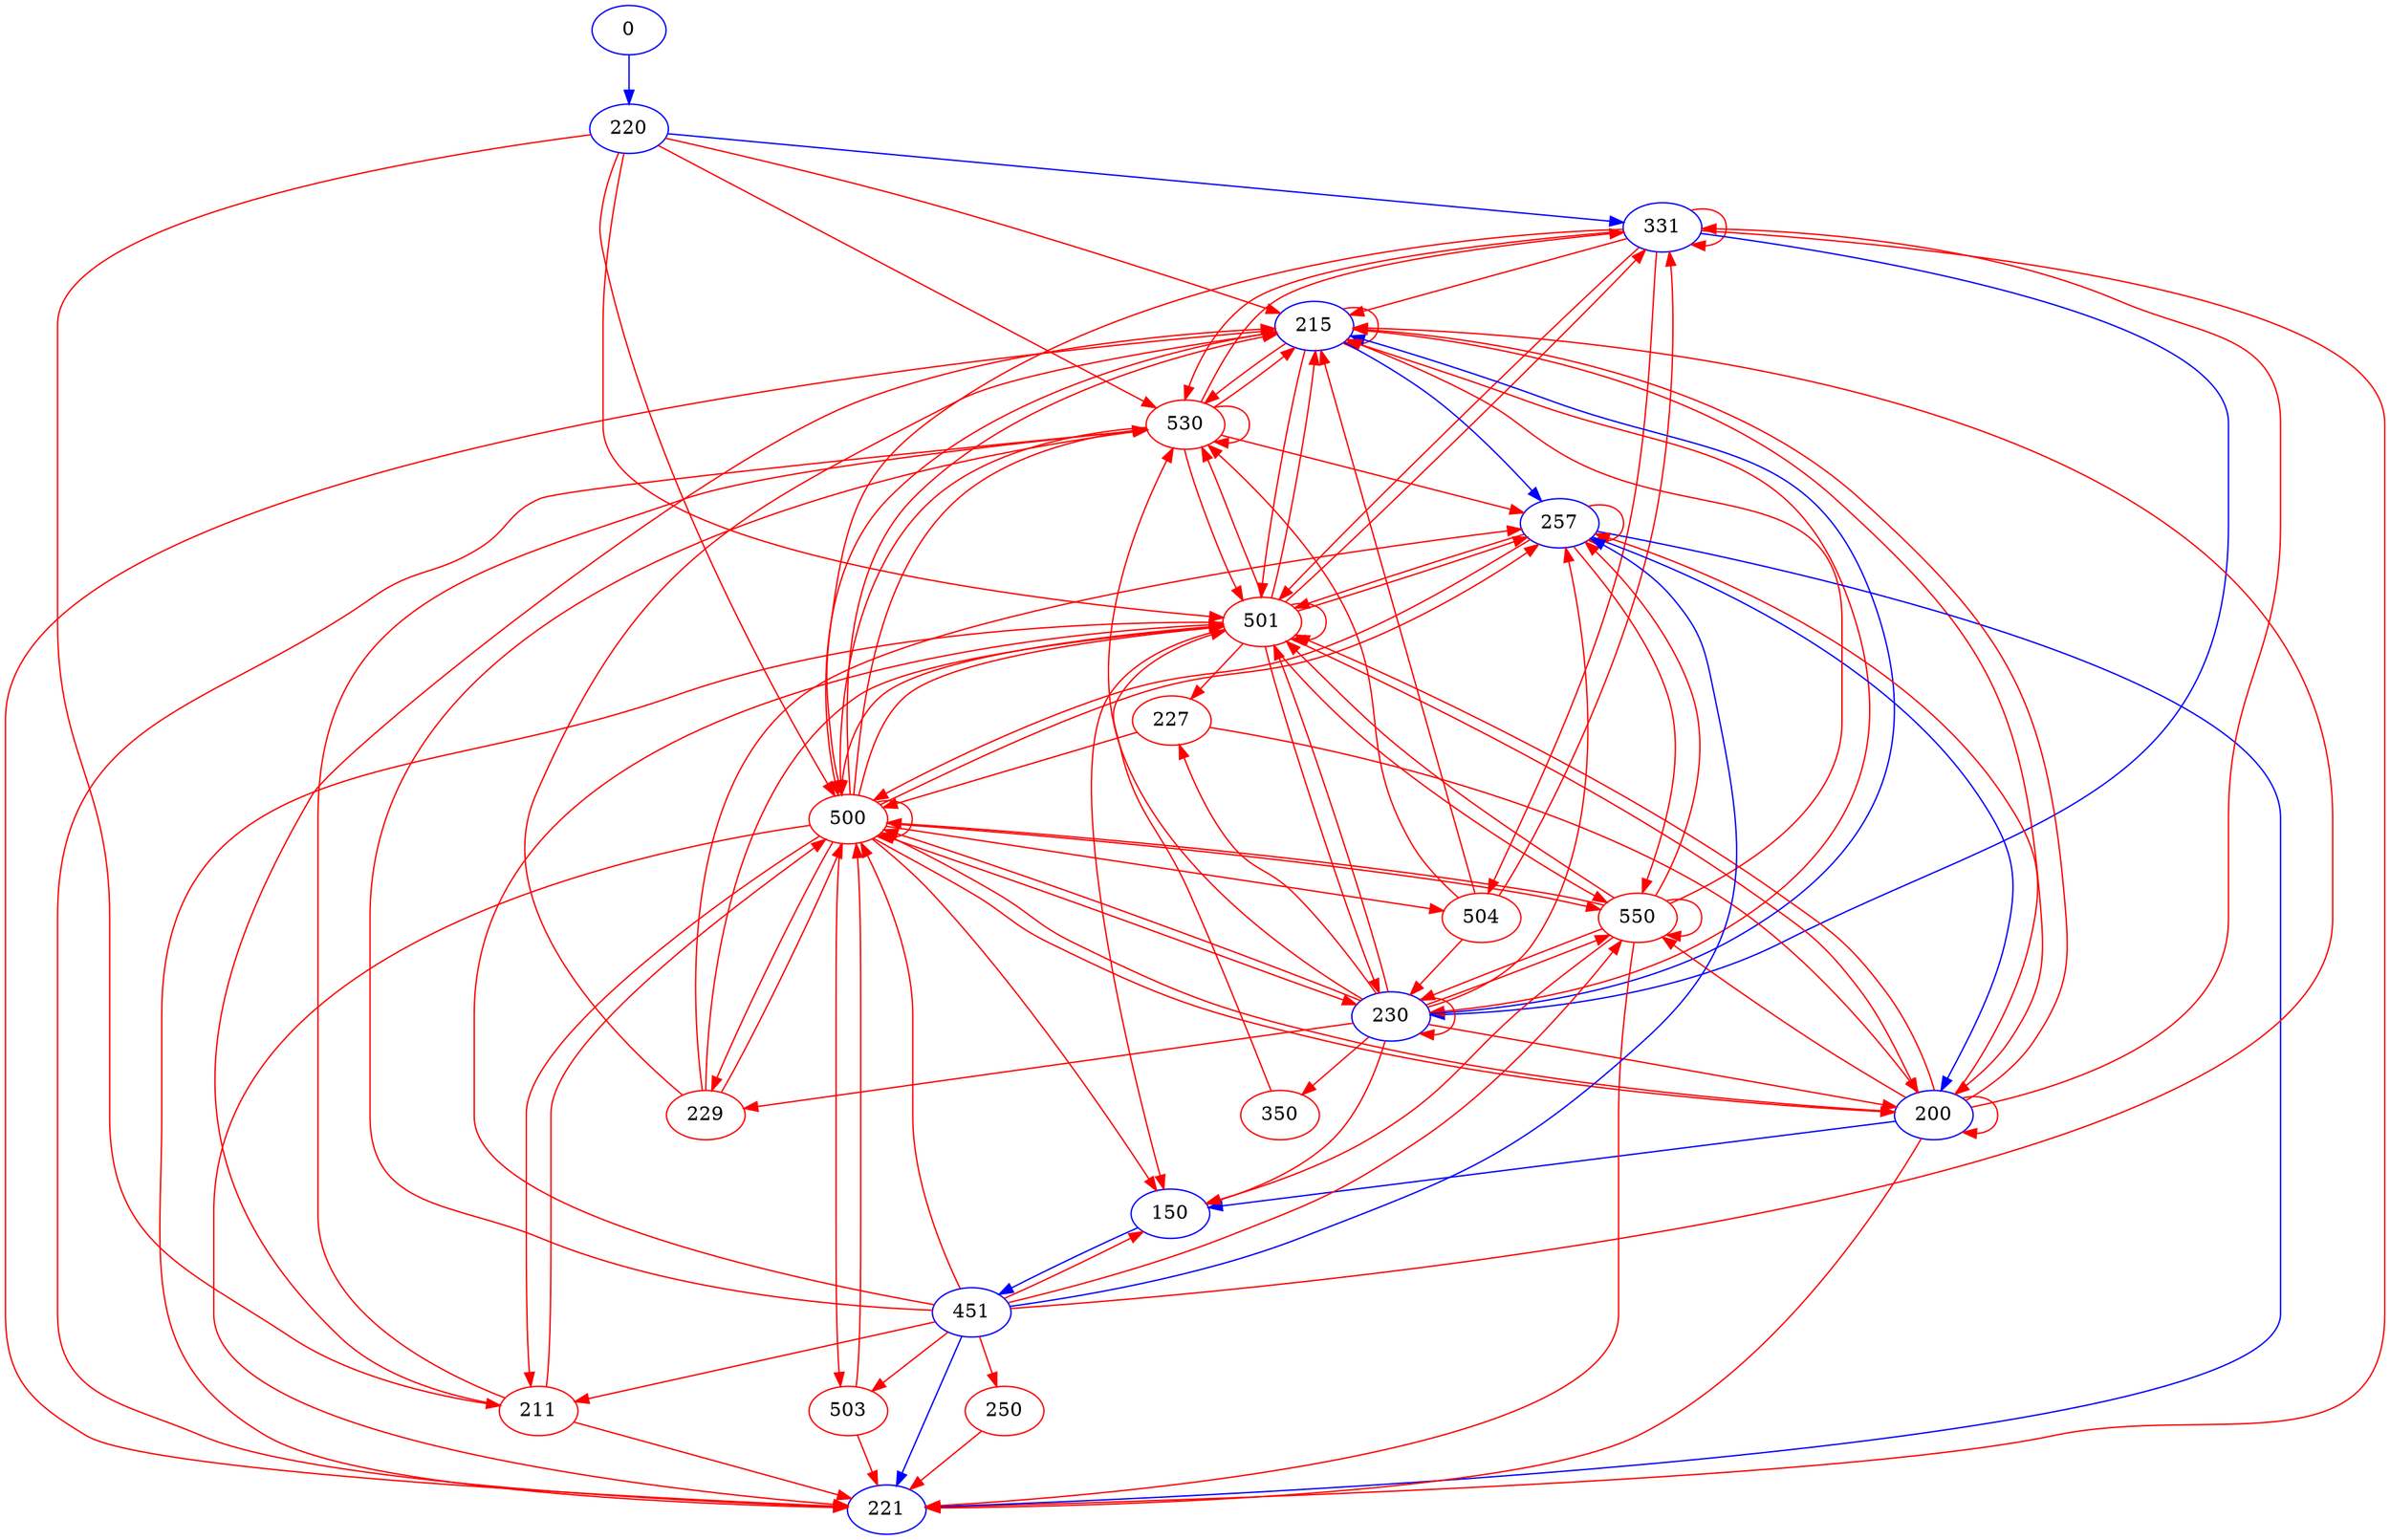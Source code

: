 digraph g {
	node [color=black];
	edge [color=black];
	0	[color=blue];
	220	[color=blue];
	0 -> 220	[key=new_edge,
		color=blue];
	331	[color=blue];
	220 -> 331	[key=new_edge,
		color=blue];
	215	[color=blue];
	220 -> 215	[key=new_edge,
		color=red];
	530	[color=red];
	220 -> 530	[key=new_edge,
		color=red];
	501	[color=red];
	220 -> 501	[key=new_edge,
		color=red];
	500	[color=red];
	220 -> 500	[key=new_edge,
		color=red];
	211	[color=red];
	220 -> 211	[key=new_edge,
		color=red];
	331 -> 331	[key=new_edge,
		color=red];
	230	[color=blue];
	331 -> 230	[key=new_edge,
		color=blue];
	331 -> 215	[key=new_edge,
		color=red];
	221	[color=blue];
	331 -> 221	[key=new_edge,
		color=red];
	331 -> 530	[key=new_edge,
		color=red];
	331 -> 501	[key=new_edge,
		color=red];
	331 -> 500	[key=new_edge,
		color=red];
	504	[color=red];
	331 -> 504	[key=new_edge,
		color=red];
	230 -> 230	[key=new_edge,
		color=red];
	230 -> 215	[key=new_edge,
		color=blue];
	257	[color=blue];
	230 -> 257	[key=new_edge,
		color=red];
	200	[color=blue];
	230 -> 200	[key=new_edge,
		color=red];
	150	[color=blue];
	230 -> 150	[key=new_edge,
		color=red];
	230 -> 530	[key=new_edge,
		color=red];
	230 -> 501	[key=new_edge,
		color=red];
	230 -> 500	[key=new_edge,
		color=red];
	550	[color=red];
	230 -> 550	[key=new_edge,
		color=red];
	227	[color=red];
	230 -> 227	[key=new_edge,
		color=red];
	229	[color=red];
	230 -> 229	[key=new_edge,
		color=red];
	350	[color=red];
	230 -> 350	[key=new_edge,
		color=red];
	215 -> 230	[key=new_edge,
		color=red];
	215 -> 215	[key=new_edge,
		color=red];
	215 -> 257	[key=new_edge,
		color=blue];
	215 -> 200	[key=new_edge,
		color=red];
	215 -> 221	[key=new_edge,
		color=red];
	215 -> 530	[key=new_edge,
		color=red];
	215 -> 501	[key=new_edge,
		color=red];
	215 -> 500	[key=new_edge,
		color=red];
	257 -> 257	[key=new_edge,
		color=red];
	257 -> 200	[key=new_edge,
		color=blue];
	257 -> 221	[key=new_edge,
		color=blue];
	257 -> 501	[key=new_edge,
		color=red];
	257 -> 500	[key=new_edge,
		color=red];
	257 -> 550	[key=new_edge,
		color=red];
	200 -> 331	[key=new_edge,
		color=red];
	200 -> 215	[key=new_edge,
		color=red];
	200 -> 257	[key=new_edge,
		color=red];
	200 -> 200	[key=new_edge,
		color=red];
	200 -> 150	[key=new_edge,
		color=blue];
	200 -> 221	[key=new_edge,
		color=red];
	200 -> 501	[key=new_edge,
		color=red];
	200 -> 500	[key=new_edge,
		color=red];
	200 -> 550	[key=new_edge,
		color=red];
	451	[color=blue];
	150 -> 451	[key=new_edge,
		color=blue];
	451 -> 215	[key=new_edge,
		color=red];
	451 -> 257	[key=new_edge,
		color=blue];
	451 -> 150	[key=new_edge,
		color=red];
	451 -> 221	[key=new_edge,
		color=blue];
	451 -> 530	[key=new_edge,
		color=red];
	451 -> 501	[key=new_edge,
		color=red];
	451 -> 500	[key=new_edge,
		color=red];
	451 -> 211	[key=new_edge,
		color=red];
	451 -> 550	[key=new_edge,
		color=red];
	503	[color=red];
	451 -> 503	[key=new_edge,
		color=red];
	250	[color=red];
	451 -> 250	[key=new_edge,
		color=red];
	530 -> 331	[key=new_edge,
		color=red];
	530 -> 215	[key=new_edge,
		color=red];
	530 -> 257	[key=new_edge,
		color=red];
	530 -> 221	[key=new_edge,
		color=red];
	530 -> 530	[key=new_edge,
		color=red];
	530 -> 501	[key=new_edge,
		color=red];
	530 -> 500	[key=new_edge,
		color=red];
	501 -> 331	[key=new_edge,
		color=red];
	501 -> 230	[key=new_edge,
		color=red];
	501 -> 215	[key=new_edge,
		color=red];
	501 -> 257	[key=new_edge,
		color=red];
	501 -> 200	[key=new_edge,
		color=red];
	501 -> 150	[key=new_edge,
		color=red];
	501 -> 221	[key=new_edge,
		color=red];
	501 -> 530	[key=new_edge,
		color=red];
	501 -> 501	[key=new_edge,
		color=red];
	501 -> 500	[key=new_edge,
		color=red];
	501 -> 550	[key=new_edge,
		color=red];
	501 -> 227	[key=new_edge,
		color=red];
	500 -> 230	[key=new_edge,
		color=red];
	500 -> 215	[key=new_edge,
		color=red];
	500 -> 257	[key=new_edge,
		color=red];
	500 -> 200	[key=new_edge,
		color=red];
	500 -> 150	[key=new_edge,
		color=red];
	500 -> 221	[key=new_edge,
		color=red];
	500 -> 530	[key=new_edge,
		color=red];
	500 -> 501	[key=new_edge,
		color=red];
	500 -> 500	[key=new_edge,
		color=red];
	500 -> 211	[key=new_edge,
		color=red];
	500 -> 504	[key=new_edge,
		color=red];
	500 -> 550	[key=new_edge,
		color=red];
	500 -> 229	[key=new_edge,
		color=red];
	500 -> 503	[key=new_edge,
		color=red];
	211 -> 215	[key=new_edge,
		color=red];
	211 -> 221	[key=new_edge,
		color=red];
	211 -> 530	[key=new_edge,
		color=red];
	211 -> 500	[key=new_edge,
		color=red];
	504 -> 331	[key=new_edge,
		color=red];
	504 -> 230	[key=new_edge,
		color=red];
	504 -> 215	[key=new_edge,
		color=red];
	504 -> 530	[key=new_edge,
		color=red];
	550 -> 230	[key=new_edge,
		color=red];
	550 -> 215	[key=new_edge,
		color=red];
	550 -> 257	[key=new_edge,
		color=red];
	550 -> 150	[key=new_edge,
		color=red];
	550 -> 221	[key=new_edge,
		color=red];
	550 -> 501	[key=new_edge,
		color=red];
	550 -> 500	[key=new_edge,
		color=red];
	550 -> 550	[key=new_edge,
		color=red];
	227 -> 200	[key=new_edge,
		color=red];
	227 -> 500	[key=new_edge,
		color=red];
	229 -> 215	[key=new_edge,
		color=red];
	229 -> 257	[key=new_edge,
		color=red];
	229 -> 501	[key=new_edge,
		color=red];
	229 -> 500	[key=new_edge,
		color=red];
	503 -> 221	[key=new_edge,
		color=red];
	503 -> 500	[key=new_edge,
		color=red];
	350 -> 501	[key=new_edge,
		color=red];
	250 -> 221	[key=new_edge,
		color=red];
}
